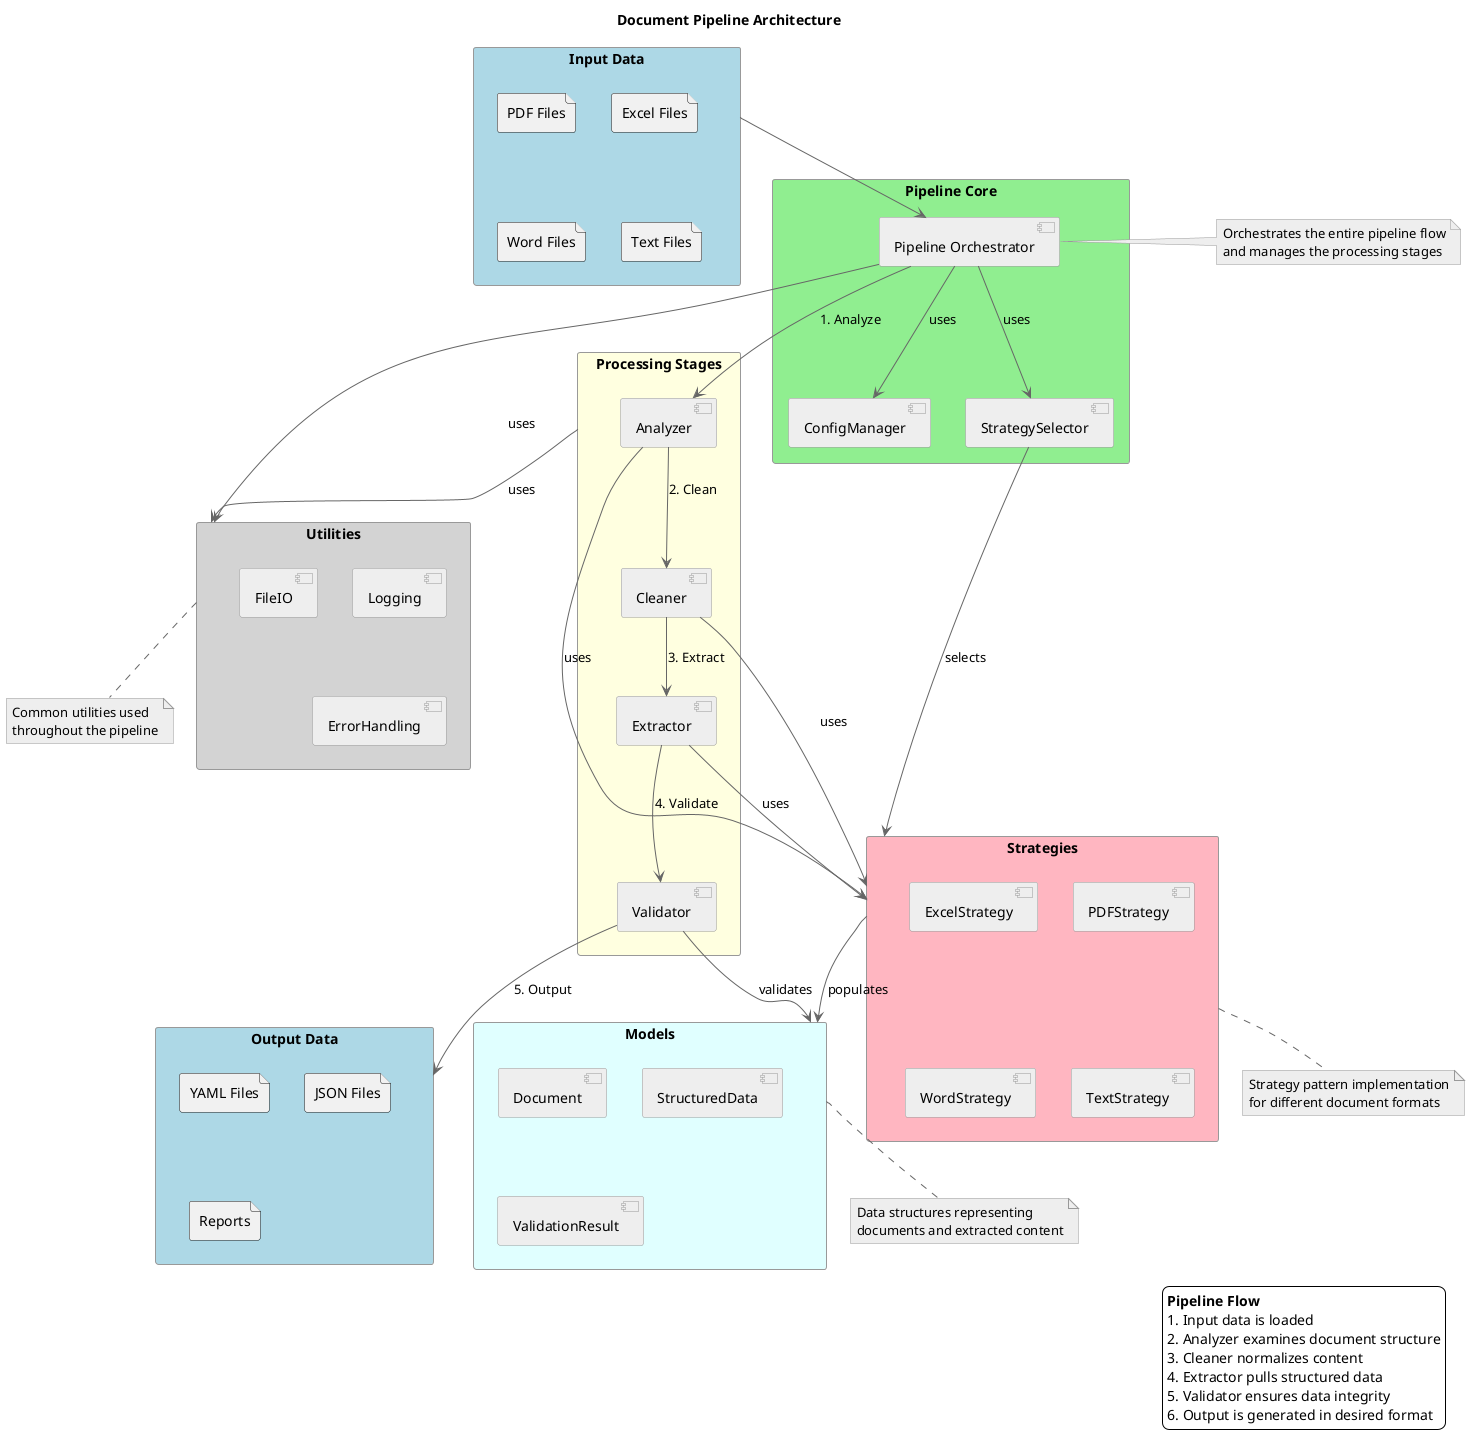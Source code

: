 @startuml Pipeline Architecture

' Define styles
skinparam componentStyle uml2
skinparam backgroundColor white
skinparam ArrowColor #666666
skinparam ComponentBorderColor #999999
skinparam ComponentBackgroundColor #EEEEEE
skinparam NoteBorderColor #999999
skinparam NoteBackgroundColor #EEEEEE
skinparam RectangleBorderColor #999999
skinparam RectangleBackgroundColor #EEEEEE

' Title
title Document Pipeline Architecture

' Main components
rectangle "Input Data" as input #LightBlue {
  file "PDF Files" as pdf
  file "Excel Files" as excel
  file "Word Files" as word
  file "Text Files" as text
}

rectangle "Pipeline Core" as core #LightGreen {
  component "Pipeline Orchestrator" as pipeline
  component "ConfigManager" as config
  component "StrategySelector" as selector
}

rectangle "Processing Stages" as stages #LightYellow {
  component "Analyzer" as analyzer
  component "Cleaner" as cleaner
  component "Extractor" as extractor
  component "Validator" as validator
}

rectangle "Strategies" as strategies #LightPink {
  component "PDFStrategy" as pdfstrat
  component "ExcelStrategy" as excelstrat
  component "WordStrategy" as wordstrat
  component "TextStrategy" as textstrat
}

rectangle "Models" as models #LightCyan {
  component "Document" as doc
  component "StructuredData" as structured
  component "ValidationResult" as valresult
}

rectangle "Utilities" as utils #LightGray {
  component "Logging" as logging
  component "FileIO" as fileio
  component "ErrorHandling" as error
}

rectangle "Output Data" as output #LightBlue {
  file "YAML Files" as yaml
  file "JSON Files" as json
  file "Reports" as reports
}

' High-level flow
input --> pipeline
pipeline --> analyzer : 1. Analyze
analyzer --> cleaner : 2. Clean
cleaner --> extractor : 3. Extract
extractor --> validator : 4. Validate
validator --> output : 5. Output

' Component relationships
pipeline --> config : uses
pipeline --> selector : uses
selector --> strategies : selects
analyzer --> strategies : uses
cleaner --> strategies : uses
extractor --> strategies : uses
validator --> models : validates
strategies --> models : populates
pipeline --> utils : uses
stages --> utils : uses

' Notes
note right of pipeline
  Orchestrates the entire pipeline flow
  and manages the processing stages
end note

note bottom of strategies
  Strategy pattern implementation
  for different document formats
end note

note bottom of models
  Data structures representing
  documents and extracted content
end note

note bottom of utils
  Common utilities used
  throughout the pipeline
end note

' Legend
legend right
  **Pipeline Flow**
  1. Input data is loaded
  2. Analyzer examines document structure
  3. Cleaner normalizes content
  4. Extractor pulls structured data
  5. Validator ensures data integrity
  6. Output is generated in desired format
end legend

@enduml
